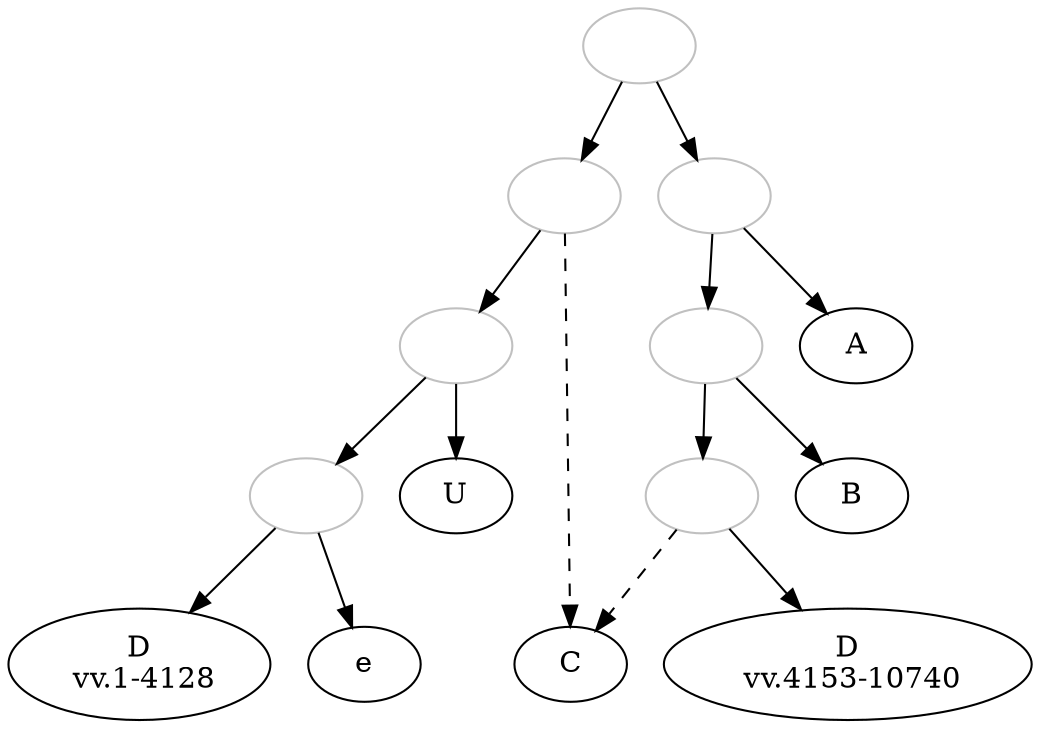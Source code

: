 digraph {

1[label="", color="grey"];
2[label="", color="grey"];
3[label="", color="grey"];
4[label="", color="grey"];
5[label="", color="grey"];
6[label="", color="grey"];
7[label="", color="grey"];
D1[label="D\n vv.1-4128"]
D2[label="D\n vv.4153-10740"]


1->2;
2->3;
3->U;
3->4;
4->e;
4->D1;
2->C[style="dashed"];
1->5;
5->6;
6->7;
7->C[style="dashed"];
7->D2;
6->B;
5->A;

}
